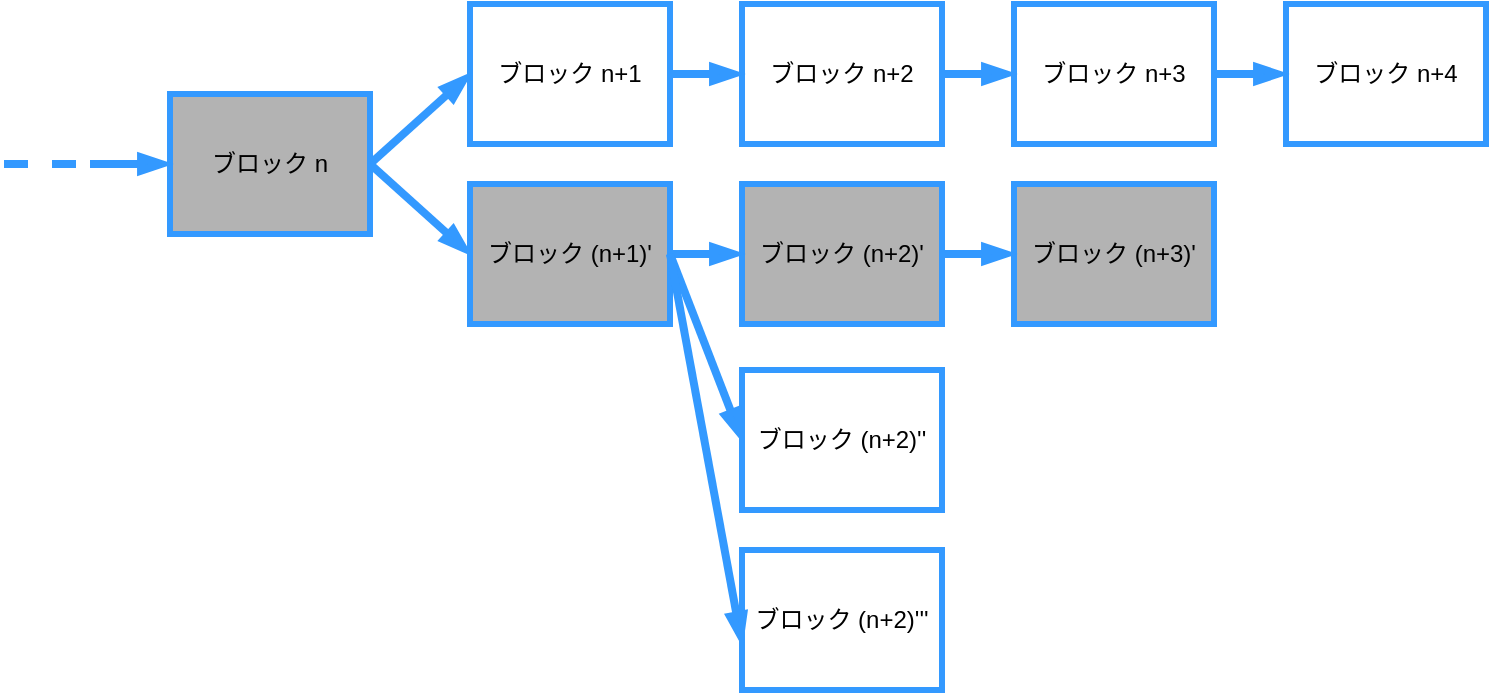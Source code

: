 <mxfile scale="10" border="0">
    <diagram id="U5lu_Pno9iwjzaqwwoQx" name="ページ1">
        <mxGraphModel dx="1702" dy="547" grid="1" gridSize="10" guides="1" tooltips="1" connect="1" arrows="1" fold="1" page="1" pageScale="1" pageWidth="1169" pageHeight="827" math="0" shadow="0">
            <root>
                <mxCell id="0"/>
                <mxCell id="1" parent="0"/>
                <mxCell id="2" value="ブロック n" style="whiteSpace=wrap;html=1;strokeWidth=3;strokeColor=#3399FF;fillColor=#B3B3B3;" parent="1" vertex="1">
                    <mxGeometry x="80" y="250" width="100" height="70" as="geometry"/>
                </mxCell>
                <mxCell id="3" value="ブロック (n+1)'" style="whiteSpace=wrap;html=1;strokeWidth=3;strokeColor=#3399FF;fillColor=#B3B3B3;" parent="1" vertex="1">
                    <mxGeometry x="230" y="295" width="100" height="70" as="geometry"/>
                </mxCell>
                <mxCell id="4" value="ブロック n+1" style="whiteSpace=wrap;html=1;strokeWidth=3;strokeColor=#3399FF;" parent="1" vertex="1">
                    <mxGeometry x="230" y="205" width="100" height="70" as="geometry"/>
                </mxCell>
                <mxCell id="5" value="ブロック n+2&lt;br&gt;" style="whiteSpace=wrap;html=1;strokeWidth=3;strokeColor=#3399FF;" parent="1" vertex="1">
                    <mxGeometry x="366" y="205" width="100" height="70" as="geometry"/>
                </mxCell>
                <mxCell id="6" value="" style="endArrow=blockThin;html=1;endFill=1;strokeWidth=4;strokeColor=#3399FF;exitX=1;exitY=0.5;exitDx=0;exitDy=0;entryX=0;entryY=0.5;entryDx=0;entryDy=0;" parent="1" source="2" target="4" edge="1">
                    <mxGeometry width="50" height="50" relative="1" as="geometry">
                        <mxPoint x="250" y="310" as="sourcePoint"/>
                        <mxPoint x="300" y="260" as="targetPoint"/>
                    </mxGeometry>
                </mxCell>
                <mxCell id="7" value="" style="endArrow=blockThin;html=1;endFill=1;strokeWidth=4;strokeColor=#3399FF;exitX=1;exitY=0.5;exitDx=0;exitDy=0;entryX=0;entryY=0.5;entryDx=0;entryDy=0;" parent="1" source="2" target="3" edge="1">
                    <mxGeometry width="50" height="50" relative="1" as="geometry">
                        <mxPoint x="190" y="295" as="sourcePoint"/>
                        <mxPoint x="240" y="250" as="targetPoint"/>
                    </mxGeometry>
                </mxCell>
                <mxCell id="8" value="" style="endArrow=blockThin;html=1;endFill=1;strokeWidth=4;strokeColor=#3399FF;exitX=1;exitY=0.5;exitDx=0;exitDy=0;" parent="1" source="4" target="5" edge="1">
                    <mxGeometry width="50" height="50" relative="1" as="geometry">
                        <mxPoint x="385" y="295" as="sourcePoint"/>
                        <mxPoint x="435" y="340" as="targetPoint"/>
                    </mxGeometry>
                </mxCell>
                <mxCell id="9" value="" style="endArrow=blockThin;html=1;endFill=1;strokeWidth=4;strokeColor=#3399FF;entryX=0;entryY=0.5;entryDx=0;entryDy=0;" parent="1" target="2" edge="1">
                    <mxGeometry width="50" height="50" relative="1" as="geometry">
                        <mxPoint x="40" y="285" as="sourcePoint"/>
                        <mxPoint x="78" y="250" as="targetPoint"/>
                    </mxGeometry>
                </mxCell>
                <mxCell id="10" value="" style="endArrow=none;dashed=1;html=1;strokeColor=#3399FF;strokeWidth=4;" parent="1" edge="1">
                    <mxGeometry width="50" height="50" relative="1" as="geometry">
                        <mxPoint x="-3" y="285" as="sourcePoint"/>
                        <mxPoint x="47" y="285" as="targetPoint"/>
                    </mxGeometry>
                </mxCell>
                <mxCell id="12" value="ブロック n+3&lt;br&gt;" style="whiteSpace=wrap;html=1;strokeWidth=3;strokeColor=#3399FF;" parent="1" vertex="1">
                    <mxGeometry x="502" y="205" width="100" height="70" as="geometry"/>
                </mxCell>
                <mxCell id="13" value="" style="endArrow=blockThin;html=1;endFill=1;strokeWidth=4;strokeColor=#3399FF;exitX=1;exitY=0.5;exitDx=0;exitDy=0;" parent="1" target="12" edge="1">
                    <mxGeometry width="50" height="50" relative="1" as="geometry">
                        <mxPoint x="466" y="240" as="sourcePoint"/>
                        <mxPoint x="571" y="340" as="targetPoint"/>
                    </mxGeometry>
                </mxCell>
                <mxCell id="23" value="ブロック (n+2)'" style="whiteSpace=wrap;html=1;strokeWidth=3;strokeColor=#3399FF;fillColor=#B3B3B3;" parent="1" vertex="1">
                    <mxGeometry x="366" y="295" width="100" height="70" as="geometry"/>
                </mxCell>
                <mxCell id="24" value="" style="endArrow=blockThin;html=1;endFill=1;strokeWidth=4;strokeColor=#3399FF;exitX=1;exitY=0.5;exitDx=0;exitDy=0;" parent="1" target="23" edge="1">
                    <mxGeometry width="50" height="50" relative="1" as="geometry">
                        <mxPoint x="330" y="330" as="sourcePoint"/>
                        <mxPoint x="435" y="430" as="targetPoint"/>
                    </mxGeometry>
                </mxCell>
                <mxCell id="25" value="ブロック (n+3)'" style="whiteSpace=wrap;html=1;strokeWidth=3;strokeColor=#3399FF;fillColor=#B3B3B3;" parent="1" vertex="1">
                    <mxGeometry x="502" y="295" width="100" height="70" as="geometry"/>
                </mxCell>
                <mxCell id="26" value="" style="endArrow=blockThin;html=1;endFill=1;strokeWidth=4;strokeColor=#3399FF;exitX=1;exitY=0.5;exitDx=0;exitDy=0;" parent="1" target="25" edge="1">
                    <mxGeometry width="50" height="50" relative="1" as="geometry">
                        <mxPoint x="466" y="330" as="sourcePoint"/>
                        <mxPoint x="571" y="430" as="targetPoint"/>
                    </mxGeometry>
                </mxCell>
                <mxCell id="27" value="ブロック (n+2)''" style="whiteSpace=wrap;html=1;strokeWidth=3;strokeColor=#3399FF;" parent="1" vertex="1">
                    <mxGeometry x="366" y="388" width="100" height="70" as="geometry"/>
                </mxCell>
                <mxCell id="28" value="ブロック (n+2)'''" style="whiteSpace=wrap;html=1;strokeWidth=3;strokeColor=#3399FF;" parent="1" vertex="1">
                    <mxGeometry x="366" y="478" width="100" height="70" as="geometry"/>
                </mxCell>
                <mxCell id="29" value="" style="endArrow=blockThin;html=1;endFill=1;strokeWidth=4;strokeColor=#3399FF;entryX=0;entryY=0.5;entryDx=0;entryDy=0;" parent="1" target="27" edge="1">
                    <mxGeometry width="50" height="50" relative="1" as="geometry">
                        <mxPoint x="330" y="330" as="sourcePoint"/>
                        <mxPoint x="376" y="340" as="targetPoint"/>
                    </mxGeometry>
                </mxCell>
                <mxCell id="30" value="" style="endArrow=blockThin;html=1;endFill=1;strokeWidth=4;strokeColor=#3399FF;entryX=0;entryY=0.671;entryDx=0;entryDy=0;exitX=1;exitY=0.5;exitDx=0;exitDy=0;entryPerimeter=0;" parent="1" source="3" target="28" edge="1">
                    <mxGeometry width="50" height="50" relative="1" as="geometry">
                        <mxPoint x="320" y="440" as="sourcePoint"/>
                        <mxPoint x="356" y="533" as="targetPoint"/>
                    </mxGeometry>
                </mxCell>
                <mxCell id="31" value="ブロック n+4" style="whiteSpace=wrap;html=1;strokeWidth=3;strokeColor=#3399FF;" parent="1" vertex="1">
                    <mxGeometry x="638" y="205" width="100" height="70" as="geometry"/>
                </mxCell>
                <mxCell id="32" value="" style="endArrow=blockThin;html=1;endFill=1;strokeWidth=4;strokeColor=#3399FF;exitX=1;exitY=0.5;exitDx=0;exitDy=0;" parent="1" target="31" edge="1">
                    <mxGeometry width="50" height="50" relative="1" as="geometry">
                        <mxPoint x="602" y="240" as="sourcePoint"/>
                        <mxPoint x="707" y="340" as="targetPoint"/>
                    </mxGeometry>
                </mxCell>
            </root>
        </mxGraphModel>
    </diagram>
</mxfile>